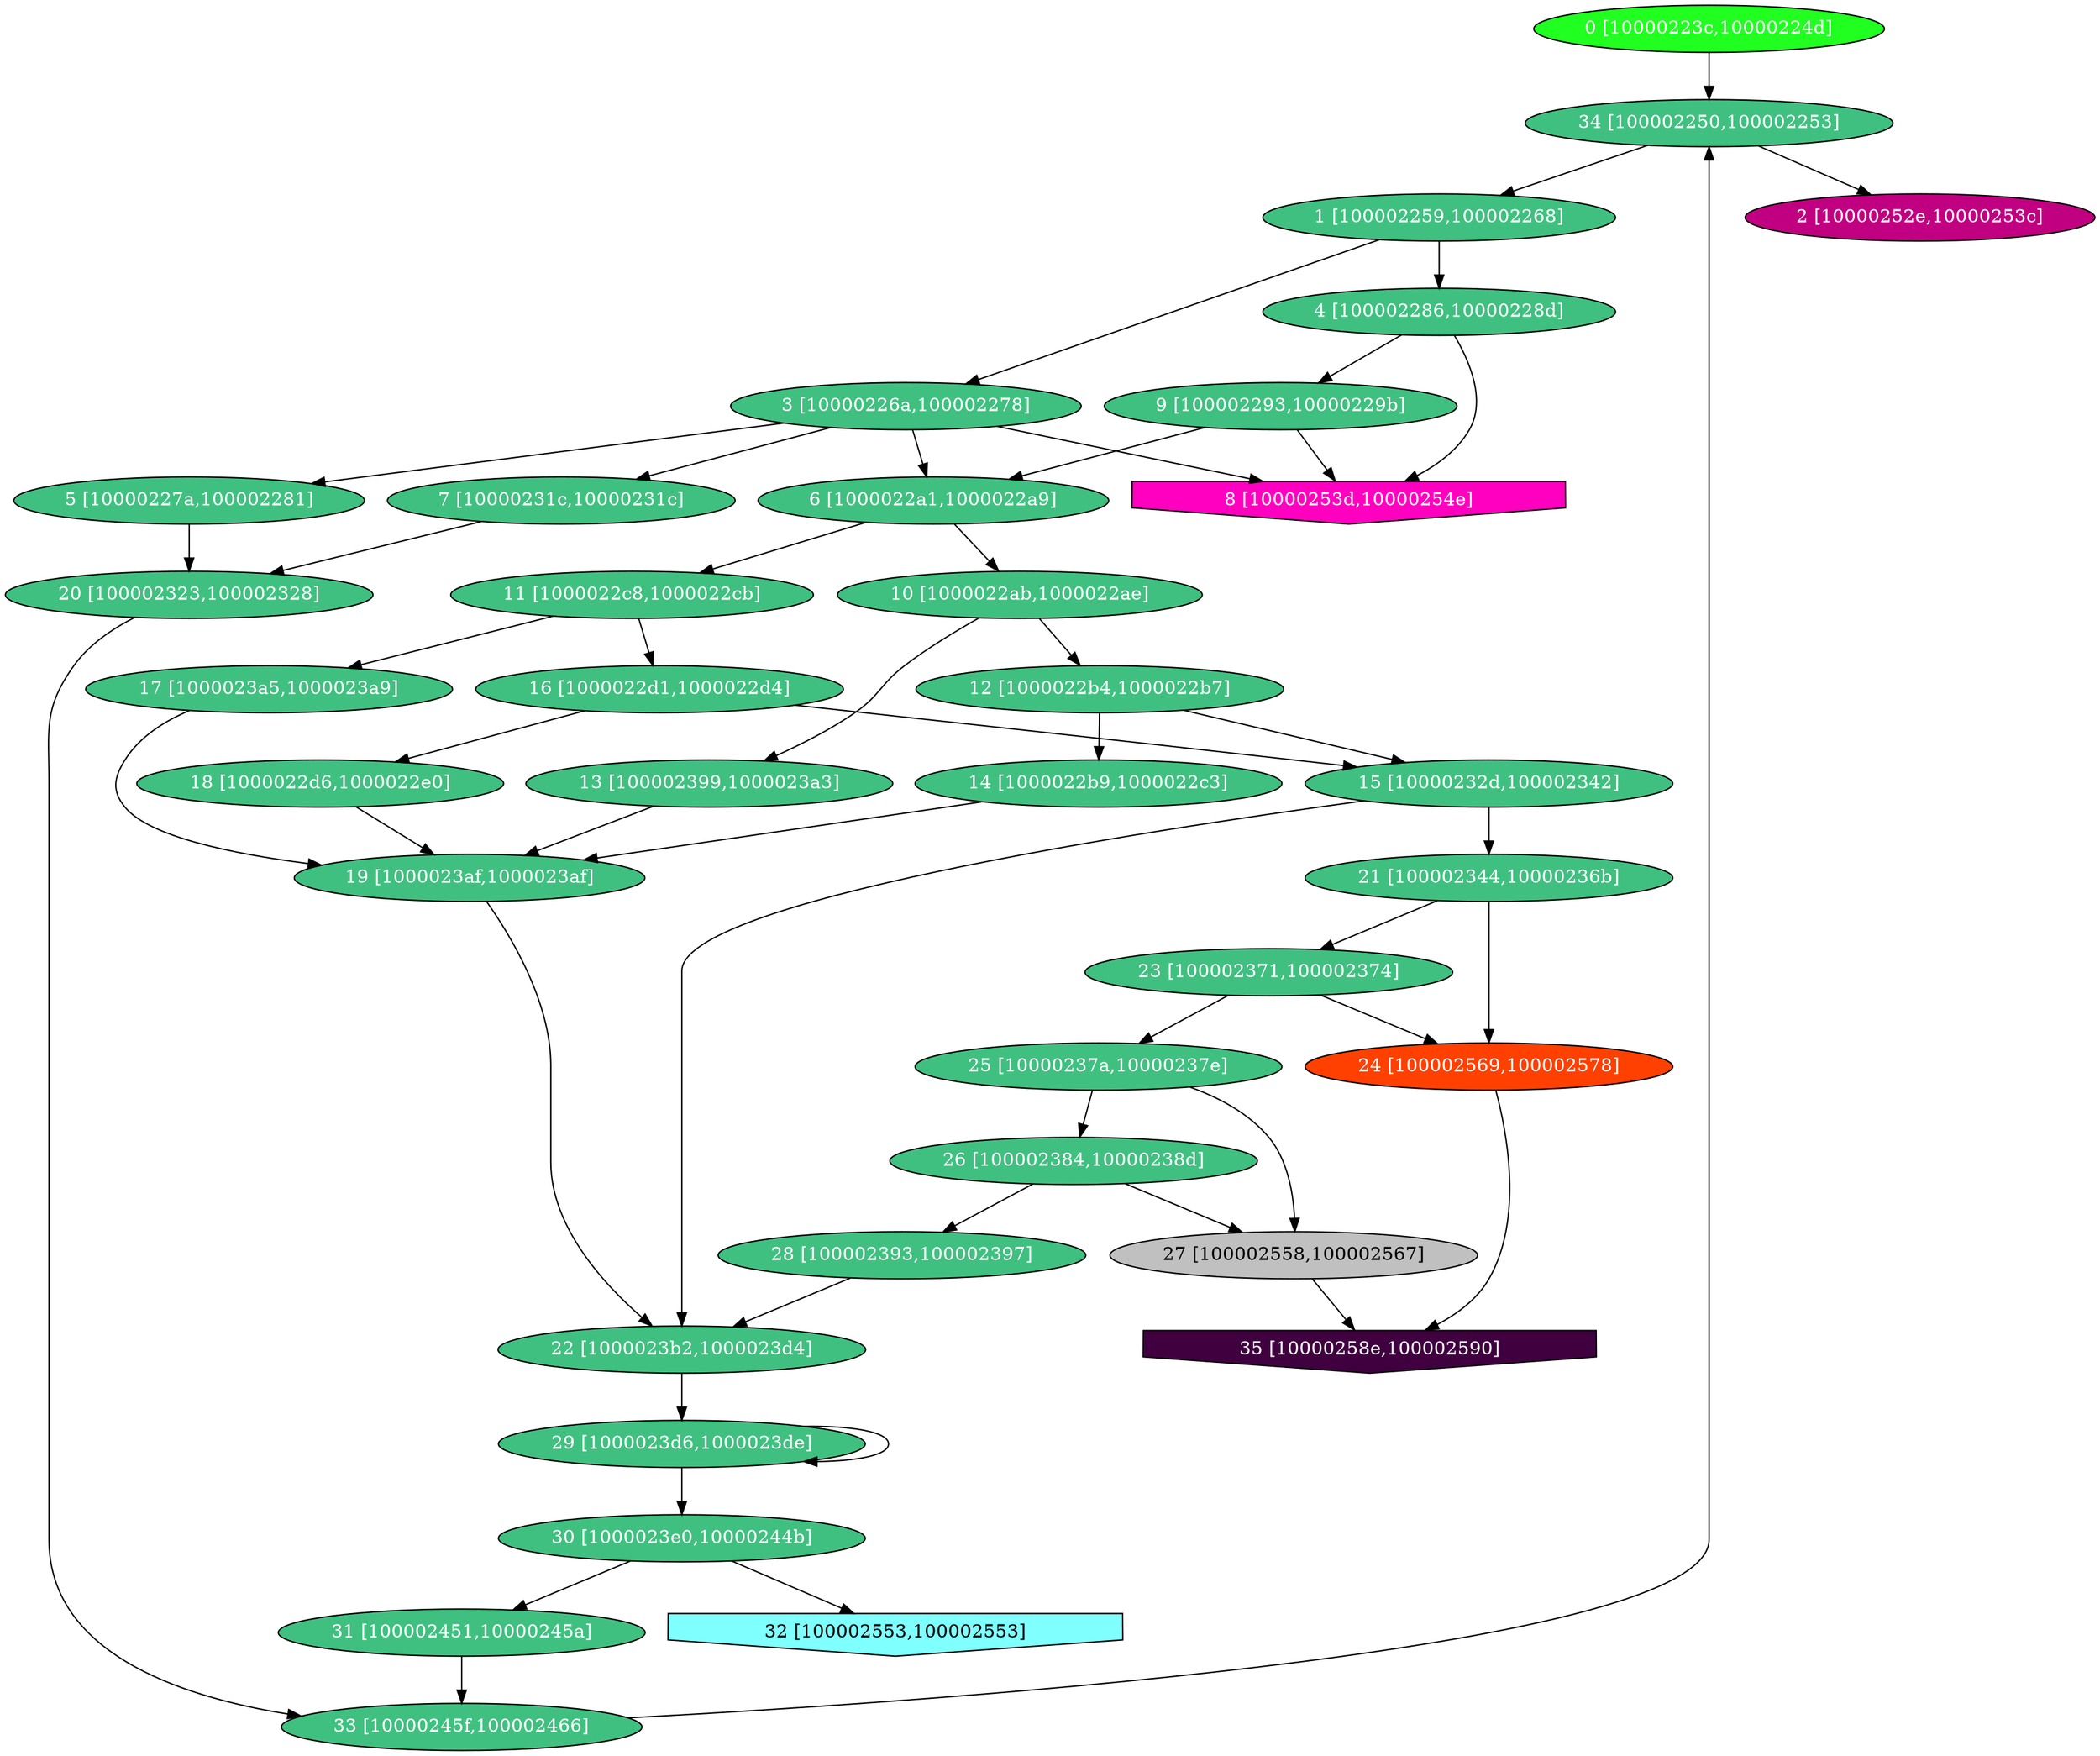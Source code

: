diGraph hexdump{
	hexdump_0  [style=filled fillcolor="#20FF20" fontcolor="#ffffff" shape=oval label="0 [10000223c,10000224d]"]
	hexdump_1  [style=filled fillcolor="#40C080" fontcolor="#ffffff" shape=oval label="1 [100002259,100002268]"]
	hexdump_2  [style=filled fillcolor="#C00080" fontcolor="#ffffff" shape=oval label="2 [10000252e,10000253c]"]
	hexdump_3  [style=filled fillcolor="#40C080" fontcolor="#ffffff" shape=oval label="3 [10000226a,100002278]"]
	hexdump_4  [style=filled fillcolor="#40C080" fontcolor="#ffffff" shape=oval label="4 [100002286,10000228d]"]
	hexdump_5  [style=filled fillcolor="#40C080" fontcolor="#ffffff" shape=oval label="5 [10000227a,100002281]"]
	hexdump_6  [style=filled fillcolor="#40C080" fontcolor="#ffffff" shape=oval label="6 [1000022a1,1000022a9]"]
	hexdump_7  [style=filled fillcolor="#40C080" fontcolor="#ffffff" shape=oval label="7 [10000231c,10000231c]"]
	hexdump_8  [style=filled fillcolor="#FF00C0" fontcolor="#ffffff" shape=invhouse label="8 [10000253d,10000254e]"]
	hexdump_9  [style=filled fillcolor="#40C080" fontcolor="#ffffff" shape=oval label="9 [100002293,10000229b]"]
	hexdump_a  [style=filled fillcolor="#40C080" fontcolor="#ffffff" shape=oval label="10 [1000022ab,1000022ae]"]
	hexdump_b  [style=filled fillcolor="#40C080" fontcolor="#ffffff" shape=oval label="11 [1000022c8,1000022cb]"]
	hexdump_c  [style=filled fillcolor="#40C080" fontcolor="#ffffff" shape=oval label="12 [1000022b4,1000022b7]"]
	hexdump_d  [style=filled fillcolor="#40C080" fontcolor="#ffffff" shape=oval label="13 [100002399,1000023a3]"]
	hexdump_e  [style=filled fillcolor="#40C080" fontcolor="#ffffff" shape=oval label="14 [1000022b9,1000022c3]"]
	hexdump_f  [style=filled fillcolor="#40C080" fontcolor="#ffffff" shape=oval label="15 [10000232d,100002342]"]
	hexdump_10  [style=filled fillcolor="#40C080" fontcolor="#ffffff" shape=oval label="16 [1000022d1,1000022d4]"]
	hexdump_11  [style=filled fillcolor="#40C080" fontcolor="#ffffff" shape=oval label="17 [1000023a5,1000023a9]"]
	hexdump_12  [style=filled fillcolor="#40C080" fontcolor="#ffffff" shape=oval label="18 [1000022d6,1000022e0]"]
	hexdump_13  [style=filled fillcolor="#40C080" fontcolor="#ffffff" shape=oval label="19 [1000023af,1000023af]"]
	hexdump_14  [style=filled fillcolor="#40C080" fontcolor="#ffffff" shape=oval label="20 [100002323,100002328]"]
	hexdump_15  [style=filled fillcolor="#40C080" fontcolor="#ffffff" shape=oval label="21 [100002344,10000236b]"]
	hexdump_16  [style=filled fillcolor="#40C080" fontcolor="#ffffff" shape=oval label="22 [1000023b2,1000023d4]"]
	hexdump_17  [style=filled fillcolor="#40C080" fontcolor="#ffffff" shape=oval label="23 [100002371,100002374]"]
	hexdump_18  [style=filled fillcolor="#FF4000" fontcolor="#ffffff" shape=oval label="24 [100002569,100002578]"]
	hexdump_19  [style=filled fillcolor="#40C080" fontcolor="#ffffff" shape=oval label="25 [10000237a,10000237e]"]
	hexdump_1a  [style=filled fillcolor="#40C080" fontcolor="#ffffff" shape=oval label="26 [100002384,10000238d]"]
	hexdump_1b  [style=filled fillcolor="#C0C0C0" fontcolor="#000000" shape=oval label="27 [100002558,100002567]"]
	hexdump_1c  [style=filled fillcolor="#40C080" fontcolor="#ffffff" shape=oval label="28 [100002393,100002397]"]
	hexdump_1d  [style=filled fillcolor="#40C080" fontcolor="#ffffff" shape=oval label="29 [1000023d6,1000023de]"]
	hexdump_1e  [style=filled fillcolor="#40C080" fontcolor="#ffffff" shape=oval label="30 [1000023e0,10000244b]"]
	hexdump_1f  [style=filled fillcolor="#40C080" fontcolor="#ffffff" shape=oval label="31 [100002451,10000245a]"]
	hexdump_20  [style=filled fillcolor="#80FFFF" fontcolor="#000000" shape=invhouse label="32 [100002553,100002553]"]
	hexdump_21  [style=filled fillcolor="#40C080" fontcolor="#ffffff" shape=oval label="33 [10000245f,100002466]"]
	hexdump_22  [style=filled fillcolor="#40C080" fontcolor="#ffffff" shape=oval label="34 [100002250,100002253]"]
	hexdump_23  [style=filled fillcolor="#400040" fontcolor="#ffffff" shape=invhouse label="35 [10000258e,100002590]"]

	hexdump_0 -> hexdump_22
	hexdump_1 -> hexdump_3
	hexdump_1 -> hexdump_4
	hexdump_3 -> hexdump_5
	hexdump_3 -> hexdump_6
	hexdump_3 -> hexdump_7
	hexdump_3 -> hexdump_8
	hexdump_4 -> hexdump_8
	hexdump_4 -> hexdump_9
	hexdump_5 -> hexdump_14
	hexdump_6 -> hexdump_a
	hexdump_6 -> hexdump_b
	hexdump_7 -> hexdump_14
	hexdump_9 -> hexdump_6
	hexdump_9 -> hexdump_8
	hexdump_a -> hexdump_c
	hexdump_a -> hexdump_d
	hexdump_b -> hexdump_10
	hexdump_b -> hexdump_11
	hexdump_c -> hexdump_e
	hexdump_c -> hexdump_f
	hexdump_d -> hexdump_13
	hexdump_e -> hexdump_13
	hexdump_f -> hexdump_15
	hexdump_f -> hexdump_16
	hexdump_10 -> hexdump_f
	hexdump_10 -> hexdump_12
	hexdump_11 -> hexdump_13
	hexdump_12 -> hexdump_13
	hexdump_13 -> hexdump_16
	hexdump_14 -> hexdump_21
	hexdump_15 -> hexdump_17
	hexdump_15 -> hexdump_18
	hexdump_16 -> hexdump_1d
	hexdump_17 -> hexdump_18
	hexdump_17 -> hexdump_19
	hexdump_18 -> hexdump_23
	hexdump_19 -> hexdump_1a
	hexdump_19 -> hexdump_1b
	hexdump_1a -> hexdump_1b
	hexdump_1a -> hexdump_1c
	hexdump_1b -> hexdump_23
	hexdump_1c -> hexdump_16
	hexdump_1d -> hexdump_1d
	hexdump_1d -> hexdump_1e
	hexdump_1e -> hexdump_1f
	hexdump_1e -> hexdump_20
	hexdump_1f -> hexdump_21
	hexdump_21 -> hexdump_22
	hexdump_22 -> hexdump_1
	hexdump_22 -> hexdump_2
}
